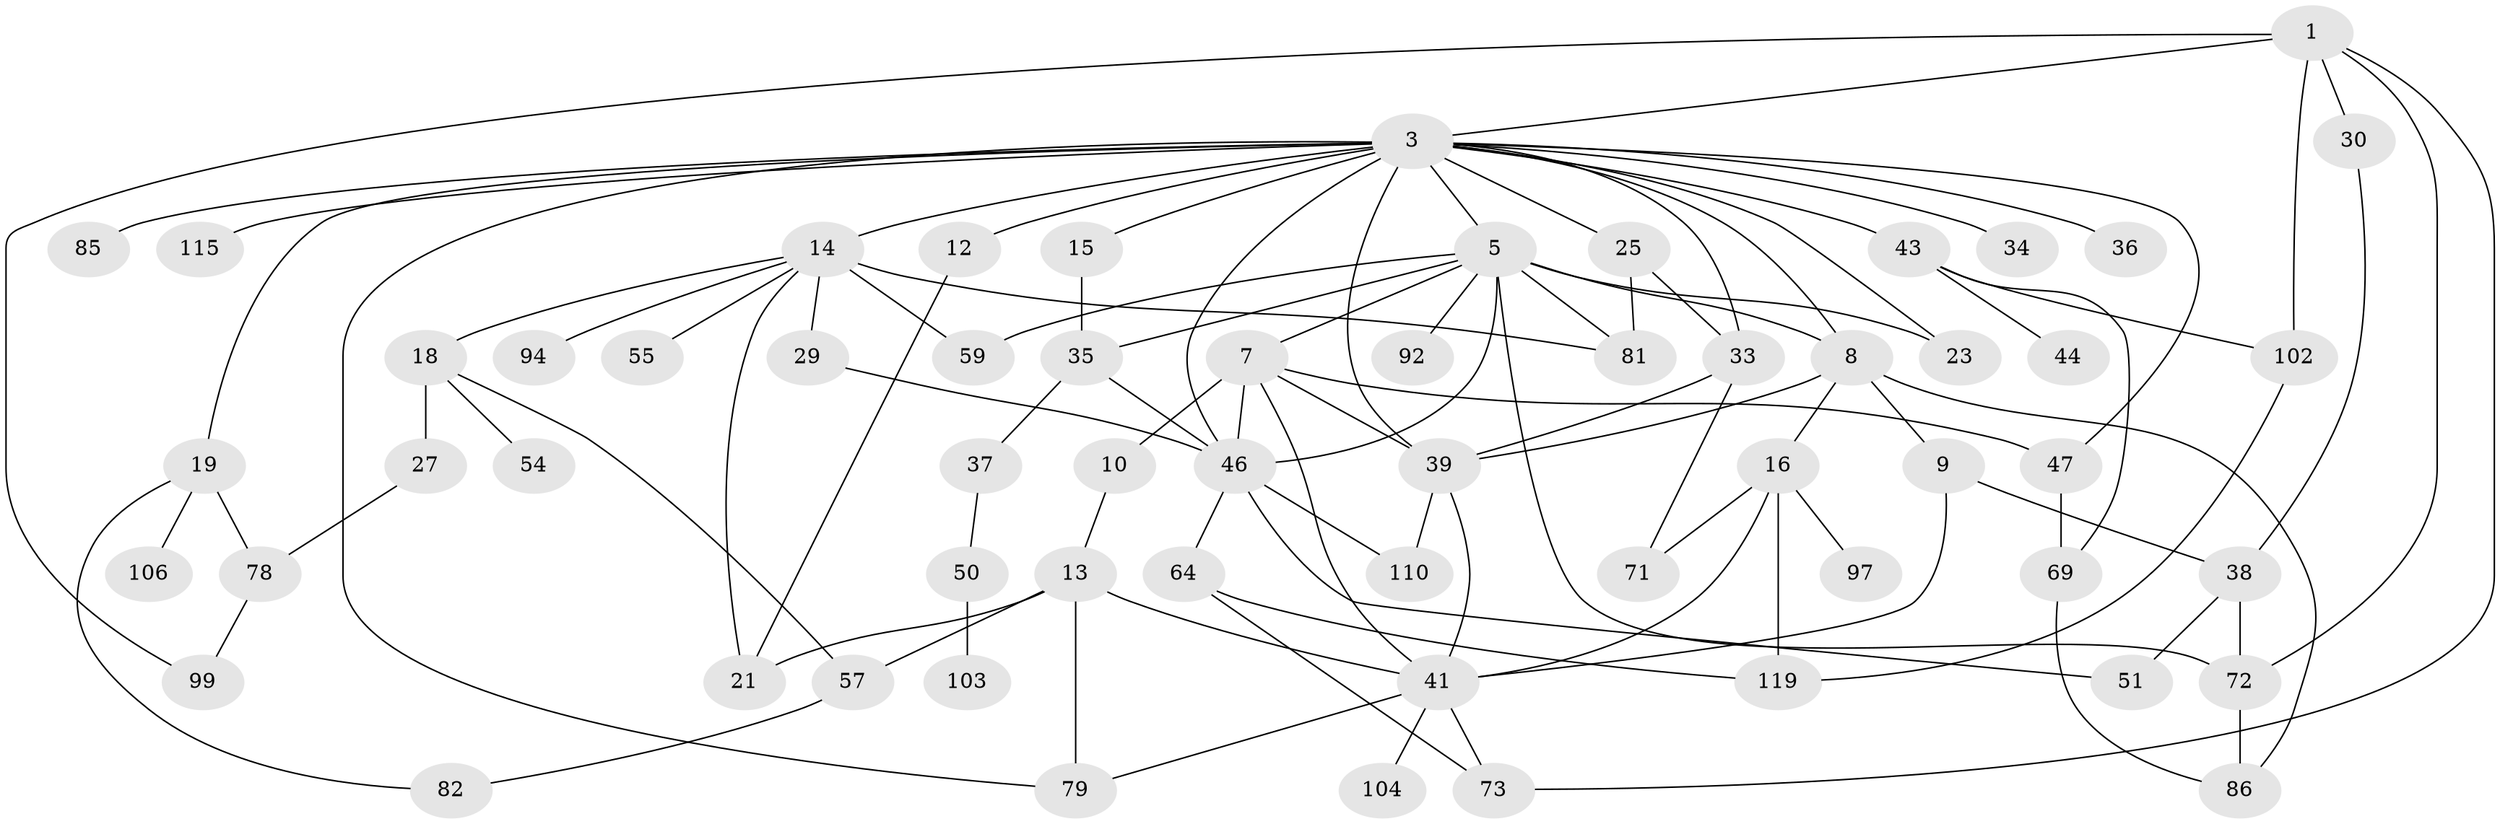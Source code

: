 // original degree distribution, {4: 0.1322314049586777, 9: 0.01652892561983471, 8: 0.008264462809917356, 6: 0.01652892561983471, 3: 0.2809917355371901, 5: 0.06611570247933884, 2: 0.2644628099173554, 1: 0.21487603305785125}
// Generated by graph-tools (version 1.1) at 2025/17/03/04/25 18:17:12]
// undirected, 60 vertices, 100 edges
graph export_dot {
graph [start="1"]
  node [color=gray90,style=filled];
  1 [super="+2+20"];
  3 [super="+4+107+6"];
  5 [super="+121+11"];
  7 [super="+26"];
  8 [super="+40"];
  9;
  10;
  12;
  13 [super="+32+83+95"];
  14 [super="+17"];
  15;
  16;
  18;
  19 [super="+53"];
  21;
  23;
  25;
  27 [super="+114+65"];
  29 [super="+80"];
  30;
  33 [super="+70"];
  34;
  35 [super="+60"];
  36;
  37;
  38 [super="+48+52"];
  39 [super="+84+89"];
  41 [super="+42+75"];
  43 [super="+45"];
  44 [super="+49"];
  46 [super="+58+74"];
  47 [super="+67"];
  50 [super="+116+63"];
  51 [super="+101"];
  54;
  55;
  57 [super="+68"];
  59 [super="+91"];
  64 [super="+77"];
  69;
  71;
  72 [super="+98+87"];
  73 [super="+93"];
  78 [super="+105"];
  79;
  81 [super="+96"];
  82;
  85;
  86 [super="+120"];
  92;
  94;
  97;
  99;
  102;
  103;
  104;
  106;
  110;
  115;
  119;
  1 -- 99;
  1 -- 102;
  1 -- 72;
  1 -- 3;
  1 -- 73;
  1 -- 30;
  3 -- 8;
  3 -- 36;
  3 -- 79;
  3 -- 47;
  3 -- 14 [weight=3];
  3 -- 33;
  3 -- 5 [weight=2];
  3 -- 43;
  3 -- 12;
  3 -- 15;
  3 -- 46;
  3 -- 23;
  3 -- 25;
  3 -- 34;
  3 -- 39;
  3 -- 115;
  3 -- 19;
  3 -- 85;
  5 -- 7;
  5 -- 72 [weight=2];
  5 -- 46;
  5 -- 8 [weight=2];
  5 -- 35;
  5 -- 23;
  5 -- 59;
  5 -- 92;
  5 -- 81;
  7 -- 10;
  7 -- 41;
  7 -- 47;
  7 -- 39;
  7 -- 46;
  8 -- 9;
  8 -- 16;
  8 -- 86;
  8 -- 39;
  9 -- 41;
  9 -- 38;
  10 -- 13;
  12 -- 21;
  13 -- 57;
  13 -- 21;
  13 -- 79;
  13 -- 41;
  14 -- 18;
  14 -- 21;
  14 -- 55;
  14 -- 59;
  14 -- 29;
  14 -- 94;
  14 -- 81;
  15 -- 35;
  16 -- 41;
  16 -- 71;
  16 -- 97;
  16 -- 119;
  18 -- 27;
  18 -- 54;
  18 -- 57;
  19 -- 106;
  19 -- 78;
  19 -- 82;
  25 -- 81;
  25 -- 33;
  27 -- 78;
  29 -- 46;
  30 -- 38;
  33 -- 39;
  33 -- 71;
  35 -- 37;
  35 -- 46;
  37 -- 50;
  38 -- 72;
  38 -- 51;
  39 -- 110;
  39 -- 41;
  41 -- 104;
  41 -- 73;
  41 -- 79;
  43 -- 44;
  43 -- 69;
  43 -- 102;
  46 -- 64;
  46 -- 51;
  46 -- 110;
  47 -- 69;
  50 -- 103;
  57 -- 82;
  64 -- 73;
  64 -- 119;
  69 -- 86;
  72 -- 86;
  78 -- 99;
  102 -- 119;
}
